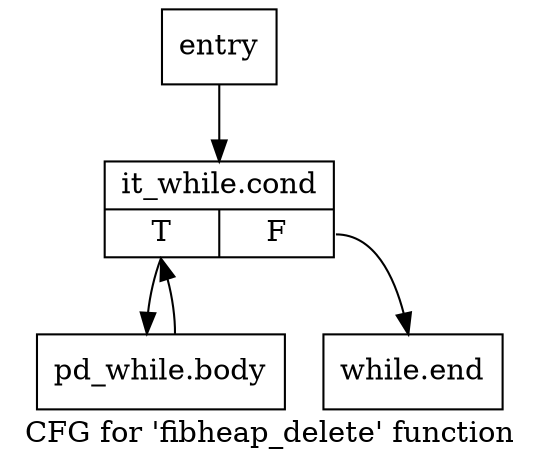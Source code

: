 digraph "CFG for 'fibheap_delete' function" {
	label="CFG for 'fibheap_delete' function";

	Node0x9ef0e60 [shape=record,label="{entry}"];
	Node0x9ef0e60 -> Node0x9ef0eb0;
	Node0x9ef0eb0 [shape=record,label="{it_while.cond|{<s0>T|<s1>F}}"];
	Node0x9ef0eb0:s0 -> Node0x9ef0f00;
	Node0x9ef0eb0:s1 -> Node0x9ef0f50;
	Node0x9ef0f00 [shape=record,label="{pd_while.body}"];
	Node0x9ef0f00 -> Node0x9ef0eb0;
	Node0x9ef0f50 [shape=record,label="{while.end}"];
}
